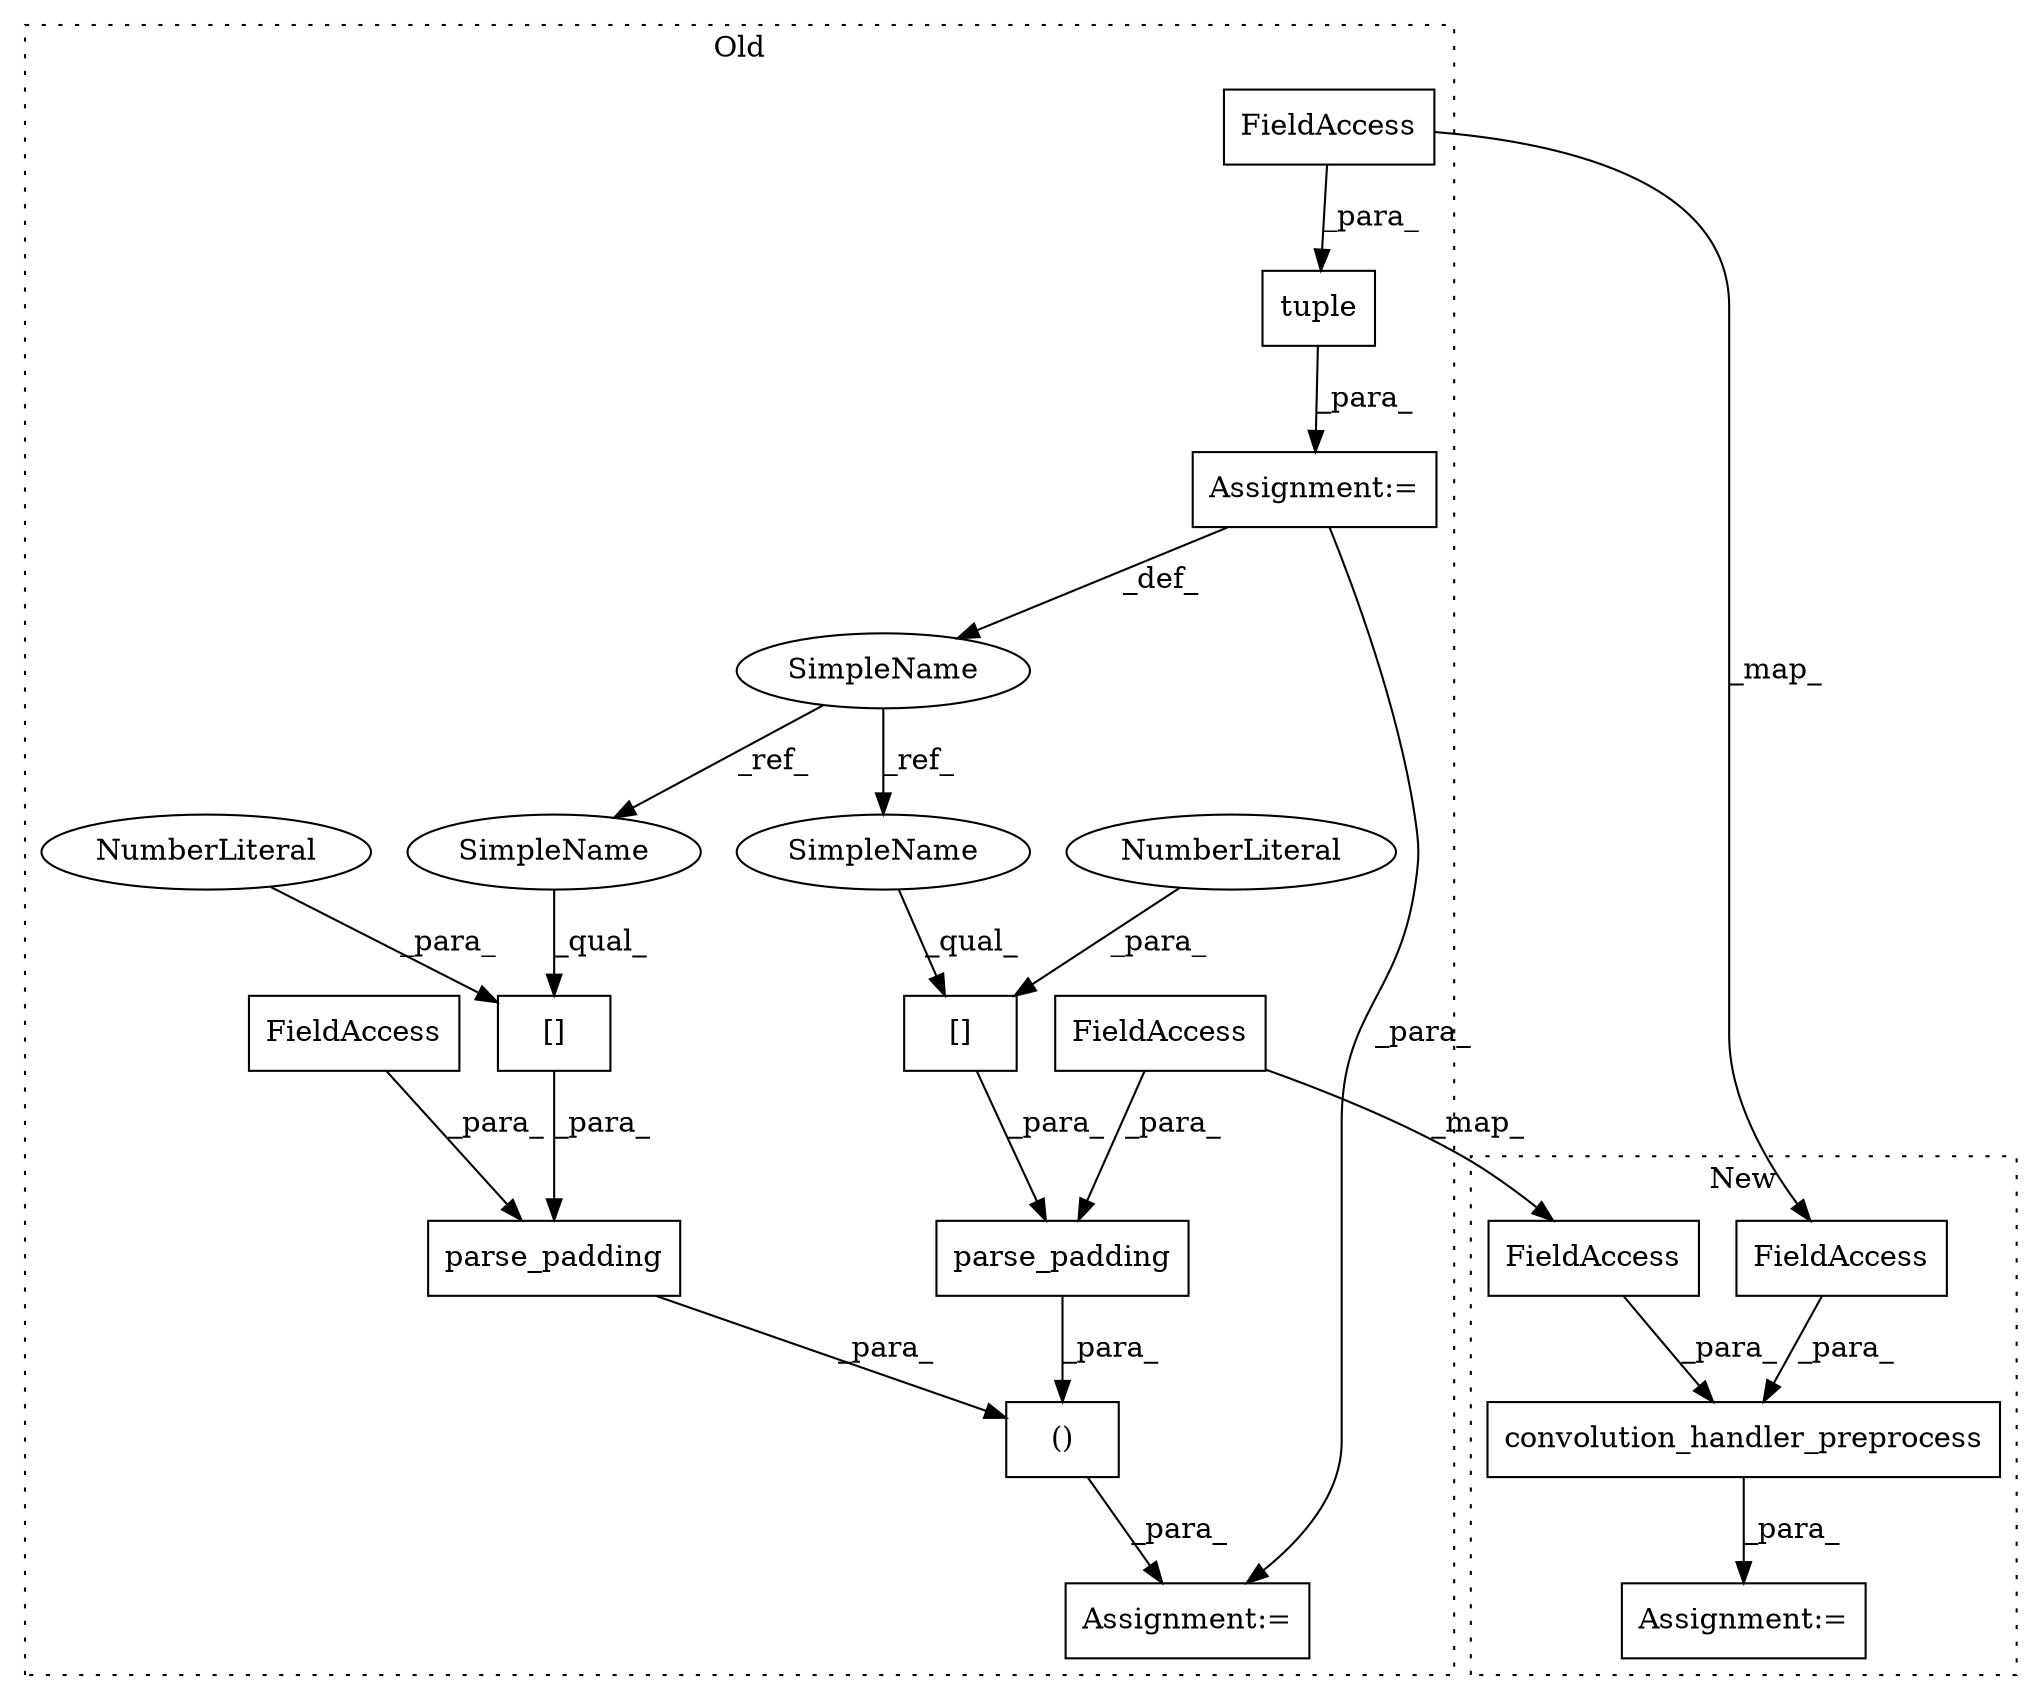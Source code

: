 digraph G {
subgraph cluster0 {
1 [label="parse_padding" a="32" s="1918,1955" l="14,1" shape="box"];
3 [label="tuple" a="32" s="1795,1815" l="6,1" shape="box"];
4 [label="()" a="106" s="1867" l="89" shape="box"];
5 [label="[]" a="2" s="1945,1952" l="6,1" shape="box"];
6 [label="parse_padding" a="32" s="1867,1904" l="14,1" shape="box"];
7 [label="[]" a="2" s="1894,1901" l="6,1" shape="box"];
8 [label="NumberLiteral" a="34" s="1900" l="1" shape="ellipse"];
9 [label="NumberLiteral" a="34" s="1951" l="1" shape="ellipse"];
10 [label="FieldAccess" a="22" s="1881" l="12" shape="box"];
11 [label="SimpleName" a="42" s="1789" l="5" shape="ellipse"];
13 [label="Assignment:=" a="7" s="1861" l="6" shape="box"];
14 [label="Assignment:=" a="7" s="1794" l="1" shape="box"];
15 [label="FieldAccess" a="22" s="1801" l="14" shape="box"];
18 [label="FieldAccess" a="22" s="1932" l="12" shape="box"];
19 [label="SimpleName" a="42" s="1894" l="5" shape="ellipse"];
20 [label="SimpleName" a="42" s="1945" l="5" shape="ellipse"];
label = "Old";
style="dotted";
}
subgraph cluster1 {
2 [label="convolution_handler_preprocess" a="32" s="5642,5741" l="31,1" shape="box"];
12 [label="Assignment:=" a="7" s="5640" l="2" shape="box"];
16 [label="FieldAccess" a="22" s="5675" l="14" shape="box"];
17 [label="FieldAccess" a="22" s="5690" l="12" shape="box"];
label = "New";
style="dotted";
}
1 -> 4 [label="_para_"];
2 -> 12 [label="_para_"];
3 -> 14 [label="_para_"];
4 -> 13 [label="_para_"];
5 -> 1 [label="_para_"];
6 -> 4 [label="_para_"];
7 -> 6 [label="_para_"];
8 -> 7 [label="_para_"];
9 -> 5 [label="_para_"];
10 -> 6 [label="_para_"];
11 -> 19 [label="_ref_"];
11 -> 20 [label="_ref_"];
14 -> 11 [label="_def_"];
14 -> 13 [label="_para_"];
15 -> 16 [label="_map_"];
15 -> 3 [label="_para_"];
16 -> 2 [label="_para_"];
17 -> 2 [label="_para_"];
18 -> 1 [label="_para_"];
18 -> 17 [label="_map_"];
19 -> 7 [label="_qual_"];
20 -> 5 [label="_qual_"];
}